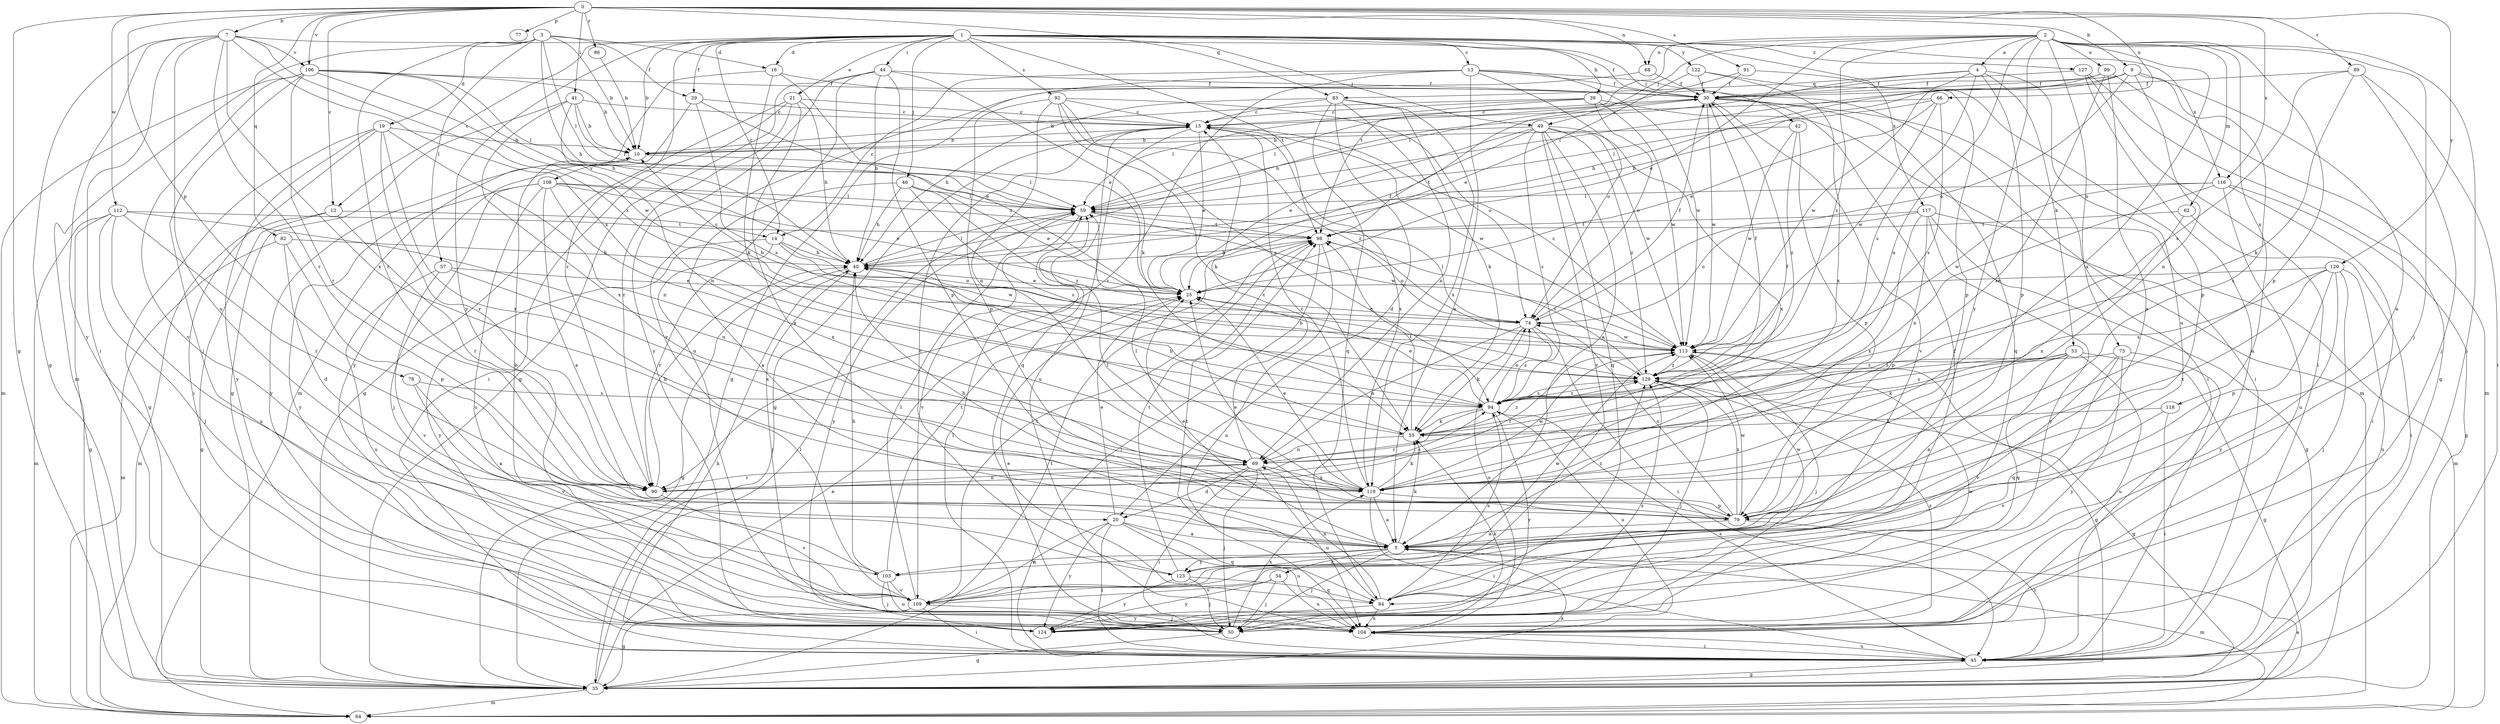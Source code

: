 strict digraph  {
0;
1;
2;
3;
4;
5;
7;
9;
10;
12;
13;
14;
15;
16;
19;
20;
21;
25;
29;
30;
35;
39;
40;
41;
42;
44;
45;
46;
49;
50;
53;
54;
55;
57;
59;
62;
64;
66;
68;
69;
73;
74;
77;
78;
79;
82;
83;
84;
86;
89;
90;
91;
92;
94;
98;
99;
103;
104;
106;
108;
109;
112;
113;
116;
117;
118;
119;
120;
122;
123;
124;
127;
129;
0 -> 7  [label=b];
0 -> 9  [label=b];
0 -> 12  [label=c];
0 -> 35  [label=g];
0 -> 41  [label=i];
0 -> 66  [label=n];
0 -> 68  [label=n];
0 -> 77  [label=p];
0 -> 78  [label=p];
0 -> 82  [label=q];
0 -> 83  [label=q];
0 -> 86  [label=r];
0 -> 89  [label=r];
0 -> 91  [label=s];
0 -> 106  [label=v];
0 -> 112  [label=w];
0 -> 116  [label=x];
0 -> 120  [label=y];
1 -> 10  [label=b];
1 -> 12  [label=c];
1 -> 13  [label=c];
1 -> 14  [label=c];
1 -> 16  [label=d];
1 -> 21  [label=e];
1 -> 29  [label=f];
1 -> 39  [label=h];
1 -> 42  [label=i];
1 -> 44  [label=i];
1 -> 46  [label=j];
1 -> 49  [label=j];
1 -> 90  [label=r];
1 -> 92  [label=s];
1 -> 98  [label=t];
1 -> 116  [label=x];
1 -> 117  [label=x];
1 -> 122  [label=y];
1 -> 123  [label=y];
1 -> 127  [label=z];
2 -> 4  [label=a];
2 -> 25  [label=e];
2 -> 45  [label=i];
2 -> 49  [label=j];
2 -> 50  [label=j];
2 -> 62  [label=m];
2 -> 68  [label=n];
2 -> 69  [label=n];
2 -> 73  [label=o];
2 -> 79  [label=p];
2 -> 98  [label=t];
2 -> 99  [label=u];
2 -> 118  [label=x];
2 -> 119  [label=x];
2 -> 123  [label=y];
2 -> 129  [label=z];
3 -> 10  [label=b];
3 -> 16  [label=d];
3 -> 19  [label=d];
3 -> 29  [label=f];
3 -> 40  [label=h];
3 -> 57  [label=l];
3 -> 59  [label=l];
3 -> 64  [label=m];
3 -> 90  [label=r];
4 -> 40  [label=h];
4 -> 53  [label=k];
4 -> 79  [label=p];
4 -> 83  [label=q];
4 -> 94  [label=s];
4 -> 103  [label=u];
4 -> 113  [label=w];
5 -> 25  [label=e];
5 -> 50  [label=j];
5 -> 54  [label=k];
5 -> 55  [label=k];
5 -> 64  [label=m];
5 -> 103  [label=u];
5 -> 113  [label=w];
5 -> 123  [label=y];
5 -> 129  [label=z];
7 -> 30  [label=f];
7 -> 35  [label=g];
7 -> 45  [label=i];
7 -> 90  [label=r];
7 -> 94  [label=s];
7 -> 103  [label=u];
7 -> 106  [label=v];
7 -> 119  [label=x];
7 -> 124  [label=y];
7 -> 129  [label=z];
9 -> 5  [label=a];
9 -> 30  [label=f];
9 -> 40  [label=h];
9 -> 59  [label=l];
9 -> 69  [label=n];
9 -> 74  [label=o];
9 -> 119  [label=x];
10 -> 59  [label=l];
10 -> 108  [label=v];
10 -> 124  [label=y];
12 -> 14  [label=c];
12 -> 35  [label=g];
12 -> 64  [label=m];
12 -> 90  [label=r];
13 -> 5  [label=a];
13 -> 14  [label=c];
13 -> 30  [label=f];
13 -> 35  [label=g];
13 -> 64  [label=m];
13 -> 74  [label=o];
13 -> 90  [label=r];
13 -> 113  [label=w];
14 -> 40  [label=h];
14 -> 74  [label=o];
14 -> 90  [label=r];
14 -> 113  [label=w];
14 -> 124  [label=y];
15 -> 10  [label=b];
15 -> 25  [label=e];
15 -> 35  [label=g];
15 -> 84  [label=q];
15 -> 104  [label=u];
15 -> 113  [label=w];
15 -> 119  [label=x];
16 -> 25  [label=e];
16 -> 30  [label=f];
16 -> 55  [label=k];
16 -> 64  [label=m];
19 -> 10  [label=b];
19 -> 35  [label=g];
19 -> 45  [label=i];
19 -> 69  [label=n];
19 -> 90  [label=r];
19 -> 119  [label=x];
19 -> 124  [label=y];
20 -> 5  [label=a];
20 -> 25  [label=e];
20 -> 45  [label=i];
20 -> 84  [label=q];
20 -> 104  [label=u];
20 -> 109  [label=v];
20 -> 124  [label=y];
21 -> 5  [label=a];
21 -> 15  [label=c];
21 -> 35  [label=g];
21 -> 40  [label=h];
21 -> 45  [label=i];
21 -> 90  [label=r];
25 -> 30  [label=f];
25 -> 74  [label=o];
29 -> 15  [label=c];
29 -> 25  [label=e];
29 -> 94  [label=s];
29 -> 124  [label=y];
30 -> 15  [label=c];
30 -> 45  [label=i];
30 -> 59  [label=l];
30 -> 84  [label=q];
30 -> 109  [label=v];
30 -> 113  [label=w];
35 -> 5  [label=a];
35 -> 25  [label=e];
35 -> 59  [label=l];
35 -> 64  [label=m];
35 -> 98  [label=t];
39 -> 10  [label=b];
39 -> 15  [label=c];
39 -> 45  [label=i];
39 -> 59  [label=l];
39 -> 74  [label=o];
39 -> 113  [label=w];
40 -> 25  [label=e];
40 -> 35  [label=g];
40 -> 50  [label=j];
40 -> 59  [label=l];
41 -> 10  [label=b];
41 -> 15  [label=c];
41 -> 35  [label=g];
41 -> 59  [label=l];
41 -> 69  [label=n];
41 -> 119  [label=x];
42 -> 10  [label=b];
42 -> 79  [label=p];
42 -> 113  [label=w];
42 -> 129  [label=z];
44 -> 30  [label=f];
44 -> 35  [label=g];
44 -> 40  [label=h];
44 -> 55  [label=k];
44 -> 79  [label=p];
44 -> 104  [label=u];
44 -> 124  [label=y];
45 -> 35  [label=g];
45 -> 40  [label=h];
45 -> 59  [label=l];
45 -> 94  [label=s];
45 -> 104  [label=u];
46 -> 5  [label=a];
46 -> 25  [label=e];
46 -> 40  [label=h];
46 -> 59  [label=l];
46 -> 94  [label=s];
46 -> 129  [label=z];
49 -> 5  [label=a];
49 -> 10  [label=b];
49 -> 25  [label=e];
49 -> 84  [label=q];
49 -> 94  [label=s];
49 -> 98  [label=t];
49 -> 109  [label=v];
49 -> 113  [label=w];
49 -> 119  [label=x];
49 -> 129  [label=z];
50 -> 35  [label=g];
50 -> 113  [label=w];
50 -> 119  [label=x];
53 -> 5  [label=a];
53 -> 35  [label=g];
53 -> 55  [label=k];
53 -> 84  [label=q];
53 -> 94  [label=s];
53 -> 104  [label=u];
53 -> 129  [label=z];
54 -> 50  [label=j];
54 -> 104  [label=u];
54 -> 109  [label=v];
54 -> 124  [label=y];
55 -> 30  [label=f];
55 -> 40  [label=h];
55 -> 69  [label=n];
55 -> 98  [label=t];
55 -> 129  [label=z];
57 -> 25  [label=e];
57 -> 104  [label=u];
57 -> 109  [label=v];
57 -> 119  [label=x];
59 -> 98  [label=t];
59 -> 109  [label=v];
59 -> 113  [label=w];
59 -> 124  [label=y];
62 -> 45  [label=i];
62 -> 98  [label=t];
62 -> 119  [label=x];
64 -> 5  [label=a];
66 -> 15  [label=c];
66 -> 25  [label=e];
66 -> 59  [label=l];
66 -> 94  [label=s];
66 -> 113  [label=w];
68 -> 30  [label=f];
68 -> 109  [label=v];
69 -> 15  [label=c];
69 -> 20  [label=d];
69 -> 45  [label=i];
69 -> 50  [label=j];
69 -> 90  [label=r];
69 -> 104  [label=u];
69 -> 119  [label=x];
73 -> 45  [label=i];
73 -> 84  [label=q];
73 -> 109  [label=v];
73 -> 124  [label=y];
73 -> 129  [label=z];
74 -> 30  [label=f];
74 -> 45  [label=i];
74 -> 55  [label=k];
74 -> 59  [label=l];
74 -> 69  [label=n];
74 -> 94  [label=s];
74 -> 113  [label=w];
78 -> 5  [label=a];
78 -> 94  [label=s];
78 -> 109  [label=v];
79 -> 5  [label=a];
79 -> 25  [label=e];
79 -> 40  [label=h];
79 -> 45  [label=i];
79 -> 59  [label=l];
79 -> 74  [label=o];
79 -> 113  [label=w];
79 -> 129  [label=z];
82 -> 20  [label=d];
82 -> 40  [label=h];
82 -> 64  [label=m];
82 -> 79  [label=p];
83 -> 15  [label=c];
83 -> 20  [label=d];
83 -> 40  [label=h];
83 -> 55  [label=k];
83 -> 69  [label=n];
83 -> 84  [label=q];
83 -> 119  [label=x];
84 -> 30  [label=f];
84 -> 69  [label=n];
84 -> 94  [label=s];
84 -> 98  [label=t];
84 -> 104  [label=u];
84 -> 124  [label=y];
86 -> 10  [label=b];
89 -> 30  [label=f];
89 -> 45  [label=i];
89 -> 50  [label=j];
89 -> 55  [label=k];
89 -> 94  [label=s];
90 -> 40  [label=h];
90 -> 69  [label=n];
90 -> 94  [label=s];
90 -> 109  [label=v];
91 -> 30  [label=f];
91 -> 59  [label=l];
91 -> 79  [label=p];
92 -> 15  [label=c];
92 -> 55  [label=k];
92 -> 69  [label=n];
92 -> 74  [label=o];
92 -> 79  [label=p];
92 -> 94  [label=s];
92 -> 129  [label=z];
94 -> 25  [label=e];
94 -> 55  [label=k];
94 -> 74  [label=o];
94 -> 90  [label=r];
94 -> 104  [label=u];
94 -> 124  [label=y];
94 -> 129  [label=z];
98 -> 40  [label=h];
98 -> 45  [label=i];
98 -> 74  [label=o];
98 -> 104  [label=u];
99 -> 5  [label=a];
99 -> 30  [label=f];
99 -> 40  [label=h];
99 -> 64  [label=m];
99 -> 119  [label=x];
103 -> 10  [label=b];
103 -> 40  [label=h];
103 -> 50  [label=j];
103 -> 98  [label=t];
103 -> 104  [label=u];
103 -> 109  [label=v];
104 -> 25  [label=e];
104 -> 45  [label=i];
104 -> 55  [label=k];
104 -> 74  [label=o];
104 -> 129  [label=z];
106 -> 10  [label=b];
106 -> 30  [label=f];
106 -> 40  [label=h];
106 -> 50  [label=j];
106 -> 59  [label=l];
106 -> 64  [label=m];
106 -> 90  [label=r];
106 -> 109  [label=v];
106 -> 113  [label=w];
108 -> 5  [label=a];
108 -> 25  [label=e];
108 -> 50  [label=j];
108 -> 59  [label=l];
108 -> 98  [label=t];
108 -> 104  [label=u];
108 -> 119  [label=x];
108 -> 124  [label=y];
109 -> 35  [label=g];
109 -> 45  [label=i];
109 -> 50  [label=j];
109 -> 59  [label=l];
109 -> 98  [label=t];
112 -> 35  [label=g];
112 -> 50  [label=j];
112 -> 64  [label=m];
112 -> 69  [label=n];
112 -> 90  [label=r];
112 -> 98  [label=t];
112 -> 104  [label=u];
113 -> 10  [label=b];
113 -> 15  [label=c];
113 -> 35  [label=g];
113 -> 50  [label=j];
113 -> 90  [label=r];
113 -> 129  [label=z];
116 -> 35  [label=g];
116 -> 45  [label=i];
116 -> 59  [label=l];
116 -> 69  [label=n];
116 -> 104  [label=u];
116 -> 113  [label=w];
117 -> 35  [label=g];
117 -> 64  [label=m];
117 -> 74  [label=o];
117 -> 79  [label=p];
117 -> 98  [label=t];
117 -> 119  [label=x];
117 -> 124  [label=y];
118 -> 45  [label=i];
118 -> 55  [label=k];
118 -> 109  [label=v];
119 -> 5  [label=a];
119 -> 15  [label=c];
119 -> 25  [label=e];
119 -> 45  [label=i];
119 -> 55  [label=k];
119 -> 59  [label=l];
119 -> 79  [label=p];
119 -> 113  [label=w];
120 -> 25  [label=e];
120 -> 50  [label=j];
120 -> 79  [label=p];
120 -> 94  [label=s];
120 -> 104  [label=u];
120 -> 119  [label=x];
120 -> 124  [label=y];
122 -> 25  [label=e];
122 -> 30  [label=f];
122 -> 79  [label=p];
122 -> 119  [label=x];
123 -> 15  [label=c];
123 -> 50  [label=j];
123 -> 84  [label=q];
123 -> 98  [label=t];
123 -> 113  [label=w];
123 -> 124  [label=y];
124 -> 129  [label=z];
127 -> 30  [label=f];
127 -> 35  [label=g];
127 -> 45  [label=i];
127 -> 104  [label=u];
129 -> 30  [label=f];
129 -> 35  [label=g];
129 -> 40  [label=h];
129 -> 50  [label=j];
129 -> 94  [label=s];
129 -> 98  [label=t];
}
